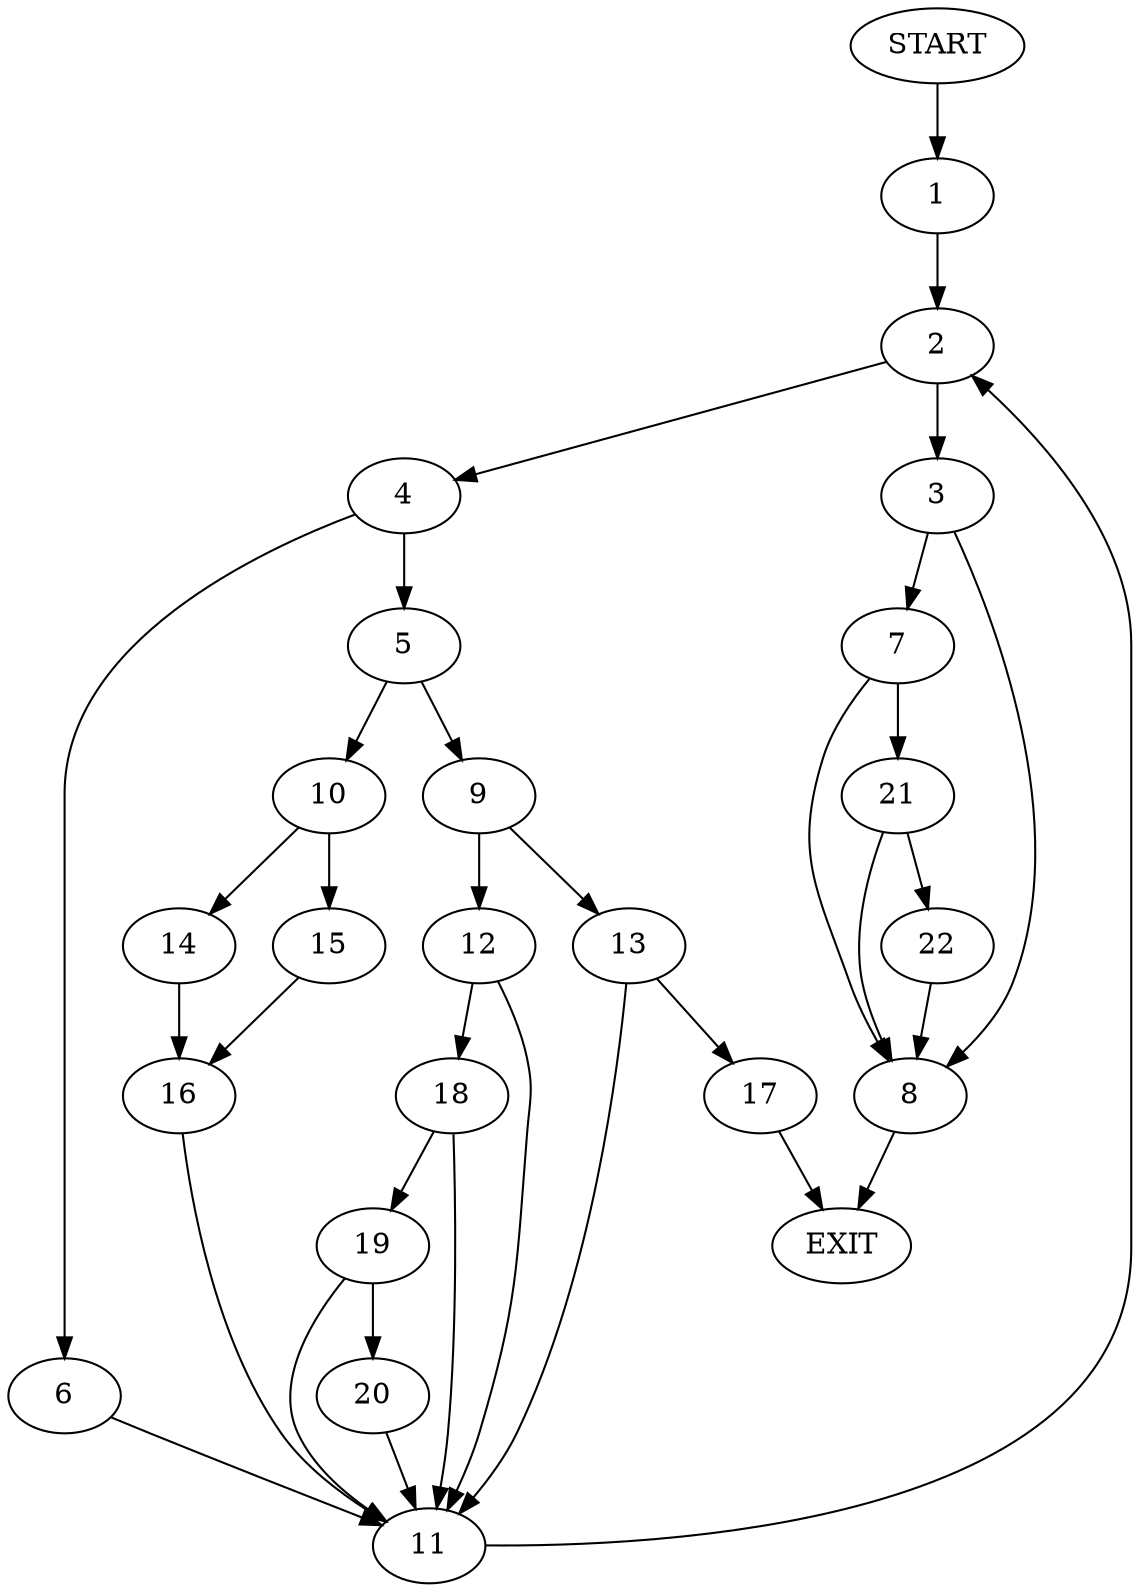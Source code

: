digraph {
0 [label="START"]
23 [label="EXIT"]
0 -> 1
1 -> 2
2 -> 3
2 -> 4
4 -> 5
4 -> 6
3 -> 7
3 -> 8
5 -> 9
5 -> 10
6 -> 11
11 -> 2
9 -> 12
9 -> 13
10 -> 14
10 -> 15
14 -> 16
15 -> 16
16 -> 11
13 -> 11
13 -> 17
12 -> 18
12 -> 11
17 -> 23
18 -> 11
18 -> 19
19 -> 11
19 -> 20
20 -> 11
7 -> 21
7 -> 8
8 -> 23
21 -> 8
21 -> 22
22 -> 8
}
